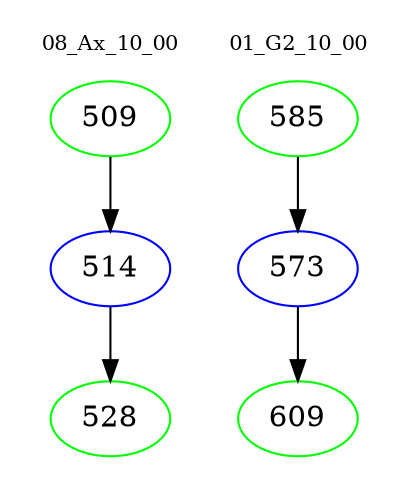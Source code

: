 digraph{
subgraph cluster_0 {
color = white
label = "08_Ax_10_00";
fontsize=10;
T0_509 [label="509", color="green"]
T0_509 -> T0_514 [color="black"]
T0_514 [label="514", color="blue"]
T0_514 -> T0_528 [color="black"]
T0_528 [label="528", color="green"]
}
subgraph cluster_1 {
color = white
label = "01_G2_10_00";
fontsize=10;
T1_585 [label="585", color="green"]
T1_585 -> T1_573 [color="black"]
T1_573 [label="573", color="blue"]
T1_573 -> T1_609 [color="black"]
T1_609 [label="609", color="green"]
}
}
